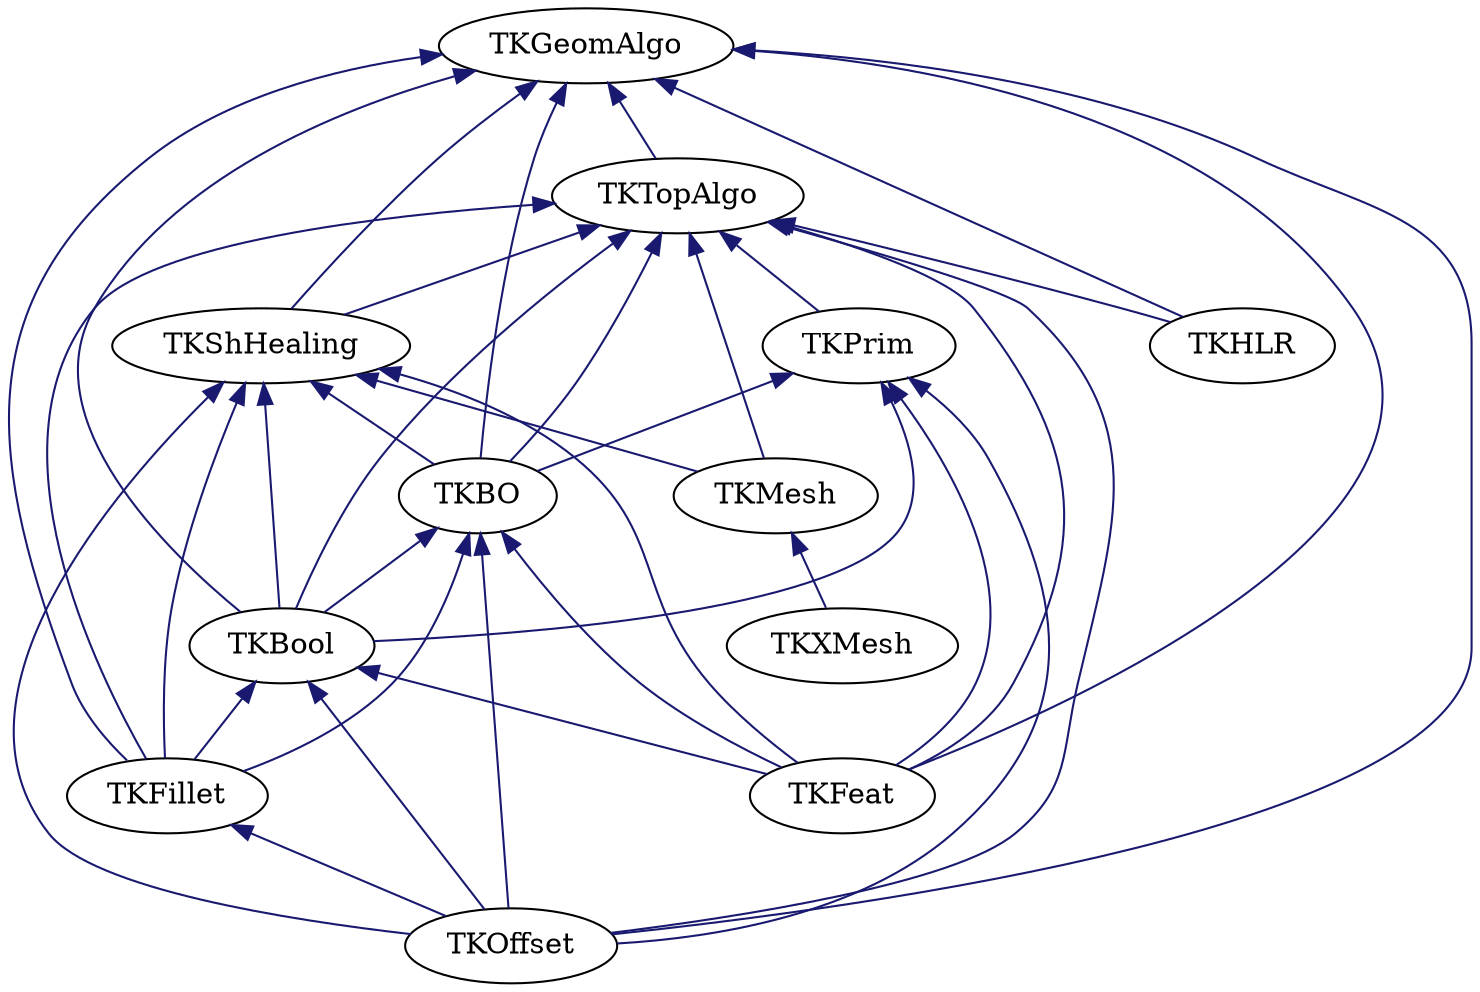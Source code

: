 digraph schema_ModelingAlgorithms
{
	TKGeomAlgo [ URL = "toolkit_tkgeomalgo.html" ]
	TKTopAlgo [ URL = "toolkit_tktopalgo.html" ]
	TKGeomAlgo -> TKTopAlgo [ dir = "back", color = "midnightblue", style = "solid" ]
	TKPrim [ URL = "toolkit_tkprim.html" ]
	TKTopAlgo -> TKPrim [ dir = "back", color = "midnightblue", style = "solid" ]
	TKBO [ URL = "toolkit_tkbo.html" ]
	TKTopAlgo -> TKBO [ dir = "back", color = "midnightblue", style = "solid" ]
	TKGeomAlgo -> TKBO [ dir = "back", color = "midnightblue", style = "solid" ]
	TKPrim -> TKBO [ dir = "back", color = "midnightblue", style = "solid" ]
	TKShHealing -> TKBO [ dir = "back", color = "midnightblue", style = "solid" ]
	TKBool [ URL = "toolkit_tkbool.html" ]
	TKTopAlgo -> TKBool [ dir = "back", color = "midnightblue", style = "solid" ]
	TKPrim -> TKBool [ dir = "back", color = "midnightblue", style = "solid" ]
	TKShHealing -> TKBool [ dir = "back", color = "midnightblue", style = "solid" ]
	TKGeomAlgo -> TKBool [ dir = "back", color = "midnightblue", style = "solid" ]
	TKBO -> TKBool [ dir = "back", color = "midnightblue", style = "solid" ]
	TKHLR [ URL = "toolkit_tkhlr.html" ]
	TKGeomAlgo -> TKHLR [ dir = "back", color = "midnightblue", style = "solid" ]
	TKTopAlgo -> TKHLR [ dir = "back", color = "midnightblue", style = "solid" ]
	TKFillet [ URL = "toolkit_tkfillet.html" ]
	TKGeomAlgo -> TKFillet [ dir = "back", color = "midnightblue", style = "solid" ]
	TKTopAlgo -> TKFillet [ dir = "back", color = "midnightblue", style = "solid" ]
	TKBool -> TKFillet [ dir = "back", color = "midnightblue", style = "solid" ]
	TKShHealing -> TKFillet [ dir = "back", color = "midnightblue", style = "solid" ]
	TKBO -> TKFillet [ dir = "back", color = "midnightblue", style = "solid" ]
	TKOffset [ URL = "toolkit_tkoffset.html" ]
	TKFillet -> TKOffset [ dir = "back", color = "midnightblue", style = "solid" ]
	TKTopAlgo -> TKOffset [ dir = "back", color = "midnightblue", style = "solid" ]
	TKGeomAlgo -> TKOffset [ dir = "back", color = "midnightblue", style = "solid" ]
	TKShHealing -> TKOffset [ dir = "back", color = "midnightblue", style = "solid" ]
	TKBO -> TKOffset [ dir = "back", color = "midnightblue", style = "solid" ]
	TKPrim -> TKOffset [ dir = "back", color = "midnightblue", style = "solid" ]
	TKBool -> TKOffset [ dir = "back", color = "midnightblue", style = "solid" ]
	TKFeat [ URL = "toolkit_tkfeat.html" ]
	TKTopAlgo -> TKFeat [ dir = "back", color = "midnightblue", style = "solid" ]
	TKGeomAlgo -> TKFeat [ dir = "back", color = "midnightblue", style = "solid" ]
	TKPrim -> TKFeat [ dir = "back", color = "midnightblue", style = "solid" ]
	TKBO -> TKFeat [ dir = "back", color = "midnightblue", style = "solid" ]
	TKBool -> TKFeat [ dir = "back", color = "midnightblue", style = "solid" ]
	TKShHealing -> TKFeat [ dir = "back", color = "midnightblue", style = "solid" ]
	TKMesh [ URL = "toolkit_tkmesh.html" ]
	TKTopAlgo -> TKMesh [ dir = "back", color = "midnightblue", style = "solid" ]
	TKShHealing -> TKMesh [ dir = "back", color = "midnightblue", style = "solid" ]
	TKXMesh [ URL = "toolkit_tkxmesh.html" ]
	TKMesh -> TKXMesh [ dir = "back", color = "midnightblue", style = "solid" ]
	TKShHealing [ URL = "toolkit_tkshhealing.html" ]
	TKTopAlgo -> TKShHealing [ dir = "back", color = "midnightblue", style = "solid" ]
	TKGeomAlgo -> TKShHealing [ dir = "back", color = "midnightblue", style = "solid" ]
}
